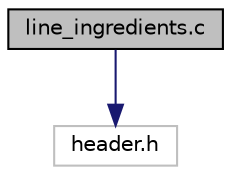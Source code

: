 digraph "line_ingredients.c"
{
 // LATEX_PDF_SIZE
  edge [fontname="Helvetica",fontsize="10",labelfontname="Helvetica",labelfontsize="10"];
  node [fontname="Helvetica",fontsize="10",shape=record];
  Node1 [label="line_ingredients.c",height=0.2,width=0.4,color="black", fillcolor="grey75", style="filled", fontcolor="black",tooltip="Documented line_ingredients module."];
  Node1 -> Node2 [color="midnightblue",fontsize="10",style="solid"];
  Node2 [label="header.h",height=0.2,width=0.4,color="grey75", fillcolor="white", style="filled",tooltip=" "];
}
